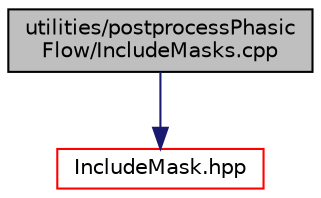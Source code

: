 digraph "utilities/postprocessPhasicFlow/IncludeMasks.cpp"
{
 // LATEX_PDF_SIZE
  edge [fontname="Helvetica",fontsize="10",labelfontname="Helvetica",labelfontsize="10"];
  node [fontname="Helvetica",fontsize="10",shape=record];
  Node1 [label="utilities/postprocessPhasic\lFlow/IncludeMasks.cpp",height=0.2,width=0.4,color="black", fillcolor="grey75", style="filled", fontcolor="black",tooltip=" "];
  Node1 -> Node2 [color="midnightblue",fontsize="10",style="solid",fontname="Helvetica"];
  Node2 [label="IncludeMask.hpp",height=0.2,width=0.4,color="red", fillcolor="white", style="filled",URL="$IncludeMask_8hpp.html",tooltip=" "];
}
